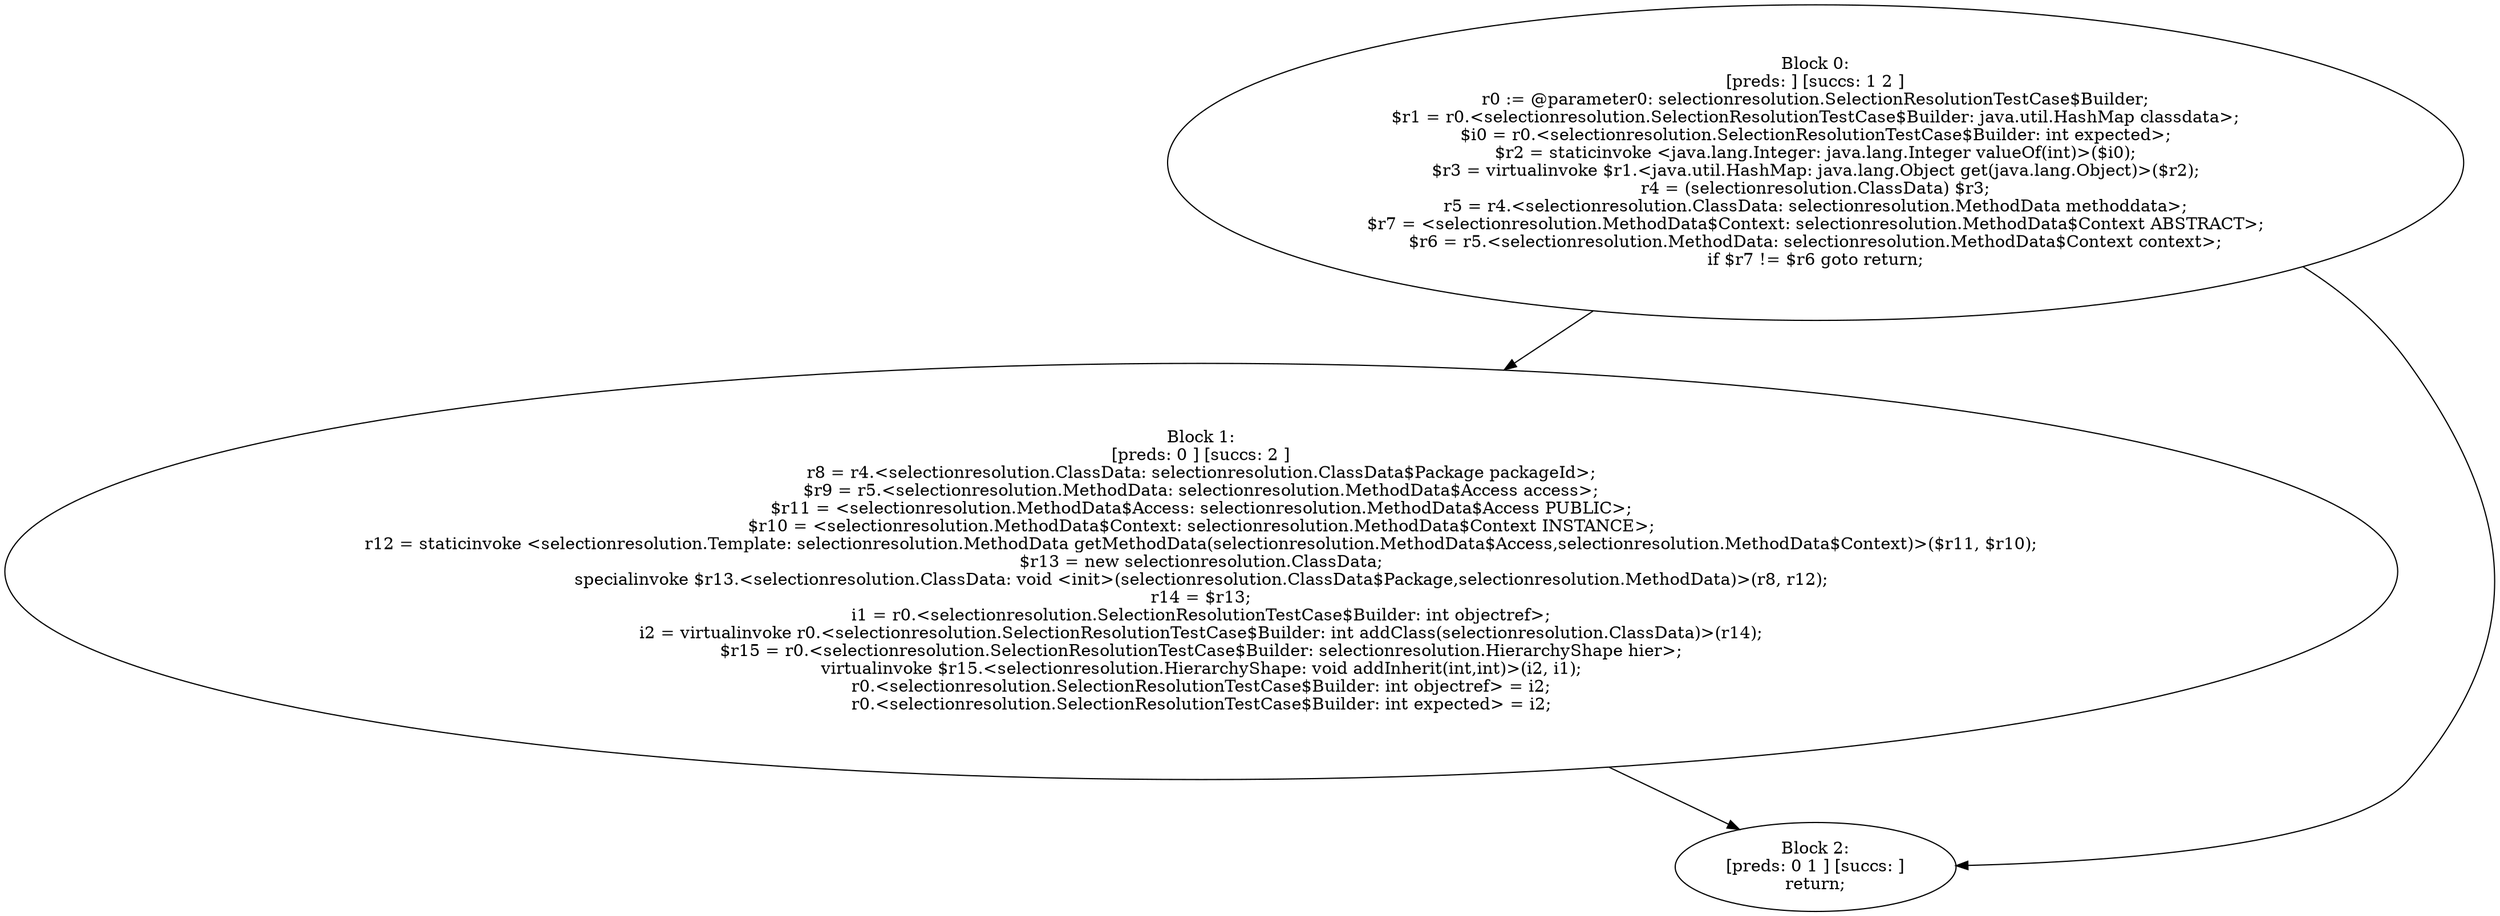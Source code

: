 digraph "unitGraph" {
    "Block 0:
[preds: ] [succs: 1 2 ]
r0 := @parameter0: selectionresolution.SelectionResolutionTestCase$Builder;
$r1 = r0.<selectionresolution.SelectionResolutionTestCase$Builder: java.util.HashMap classdata>;
$i0 = r0.<selectionresolution.SelectionResolutionTestCase$Builder: int expected>;
$r2 = staticinvoke <java.lang.Integer: java.lang.Integer valueOf(int)>($i0);
$r3 = virtualinvoke $r1.<java.util.HashMap: java.lang.Object get(java.lang.Object)>($r2);
r4 = (selectionresolution.ClassData) $r3;
r5 = r4.<selectionresolution.ClassData: selectionresolution.MethodData methoddata>;
$r7 = <selectionresolution.MethodData$Context: selectionresolution.MethodData$Context ABSTRACT>;
$r6 = r5.<selectionresolution.MethodData: selectionresolution.MethodData$Context context>;
if $r7 != $r6 goto return;
"
    "Block 1:
[preds: 0 ] [succs: 2 ]
r8 = r4.<selectionresolution.ClassData: selectionresolution.ClassData$Package packageId>;
$r9 = r5.<selectionresolution.MethodData: selectionresolution.MethodData$Access access>;
$r11 = <selectionresolution.MethodData$Access: selectionresolution.MethodData$Access PUBLIC>;
$r10 = <selectionresolution.MethodData$Context: selectionresolution.MethodData$Context INSTANCE>;
r12 = staticinvoke <selectionresolution.Template: selectionresolution.MethodData getMethodData(selectionresolution.MethodData$Access,selectionresolution.MethodData$Context)>($r11, $r10);
$r13 = new selectionresolution.ClassData;
specialinvoke $r13.<selectionresolution.ClassData: void <init>(selectionresolution.ClassData$Package,selectionresolution.MethodData)>(r8, r12);
r14 = $r13;
i1 = r0.<selectionresolution.SelectionResolutionTestCase$Builder: int objectref>;
i2 = virtualinvoke r0.<selectionresolution.SelectionResolutionTestCase$Builder: int addClass(selectionresolution.ClassData)>(r14);
$r15 = r0.<selectionresolution.SelectionResolutionTestCase$Builder: selectionresolution.HierarchyShape hier>;
virtualinvoke $r15.<selectionresolution.HierarchyShape: void addInherit(int,int)>(i2, i1);
r0.<selectionresolution.SelectionResolutionTestCase$Builder: int objectref> = i2;
r0.<selectionresolution.SelectionResolutionTestCase$Builder: int expected> = i2;
"
    "Block 2:
[preds: 0 1 ] [succs: ]
return;
"
    "Block 0:
[preds: ] [succs: 1 2 ]
r0 := @parameter0: selectionresolution.SelectionResolutionTestCase$Builder;
$r1 = r0.<selectionresolution.SelectionResolutionTestCase$Builder: java.util.HashMap classdata>;
$i0 = r0.<selectionresolution.SelectionResolutionTestCase$Builder: int expected>;
$r2 = staticinvoke <java.lang.Integer: java.lang.Integer valueOf(int)>($i0);
$r3 = virtualinvoke $r1.<java.util.HashMap: java.lang.Object get(java.lang.Object)>($r2);
r4 = (selectionresolution.ClassData) $r3;
r5 = r4.<selectionresolution.ClassData: selectionresolution.MethodData methoddata>;
$r7 = <selectionresolution.MethodData$Context: selectionresolution.MethodData$Context ABSTRACT>;
$r6 = r5.<selectionresolution.MethodData: selectionresolution.MethodData$Context context>;
if $r7 != $r6 goto return;
"->"Block 1:
[preds: 0 ] [succs: 2 ]
r8 = r4.<selectionresolution.ClassData: selectionresolution.ClassData$Package packageId>;
$r9 = r5.<selectionresolution.MethodData: selectionresolution.MethodData$Access access>;
$r11 = <selectionresolution.MethodData$Access: selectionresolution.MethodData$Access PUBLIC>;
$r10 = <selectionresolution.MethodData$Context: selectionresolution.MethodData$Context INSTANCE>;
r12 = staticinvoke <selectionresolution.Template: selectionresolution.MethodData getMethodData(selectionresolution.MethodData$Access,selectionresolution.MethodData$Context)>($r11, $r10);
$r13 = new selectionresolution.ClassData;
specialinvoke $r13.<selectionresolution.ClassData: void <init>(selectionresolution.ClassData$Package,selectionresolution.MethodData)>(r8, r12);
r14 = $r13;
i1 = r0.<selectionresolution.SelectionResolutionTestCase$Builder: int objectref>;
i2 = virtualinvoke r0.<selectionresolution.SelectionResolutionTestCase$Builder: int addClass(selectionresolution.ClassData)>(r14);
$r15 = r0.<selectionresolution.SelectionResolutionTestCase$Builder: selectionresolution.HierarchyShape hier>;
virtualinvoke $r15.<selectionresolution.HierarchyShape: void addInherit(int,int)>(i2, i1);
r0.<selectionresolution.SelectionResolutionTestCase$Builder: int objectref> = i2;
r0.<selectionresolution.SelectionResolutionTestCase$Builder: int expected> = i2;
";
    "Block 0:
[preds: ] [succs: 1 2 ]
r0 := @parameter0: selectionresolution.SelectionResolutionTestCase$Builder;
$r1 = r0.<selectionresolution.SelectionResolutionTestCase$Builder: java.util.HashMap classdata>;
$i0 = r0.<selectionresolution.SelectionResolutionTestCase$Builder: int expected>;
$r2 = staticinvoke <java.lang.Integer: java.lang.Integer valueOf(int)>($i0);
$r3 = virtualinvoke $r1.<java.util.HashMap: java.lang.Object get(java.lang.Object)>($r2);
r4 = (selectionresolution.ClassData) $r3;
r5 = r4.<selectionresolution.ClassData: selectionresolution.MethodData methoddata>;
$r7 = <selectionresolution.MethodData$Context: selectionresolution.MethodData$Context ABSTRACT>;
$r6 = r5.<selectionresolution.MethodData: selectionresolution.MethodData$Context context>;
if $r7 != $r6 goto return;
"->"Block 2:
[preds: 0 1 ] [succs: ]
return;
";
    "Block 1:
[preds: 0 ] [succs: 2 ]
r8 = r4.<selectionresolution.ClassData: selectionresolution.ClassData$Package packageId>;
$r9 = r5.<selectionresolution.MethodData: selectionresolution.MethodData$Access access>;
$r11 = <selectionresolution.MethodData$Access: selectionresolution.MethodData$Access PUBLIC>;
$r10 = <selectionresolution.MethodData$Context: selectionresolution.MethodData$Context INSTANCE>;
r12 = staticinvoke <selectionresolution.Template: selectionresolution.MethodData getMethodData(selectionresolution.MethodData$Access,selectionresolution.MethodData$Context)>($r11, $r10);
$r13 = new selectionresolution.ClassData;
specialinvoke $r13.<selectionresolution.ClassData: void <init>(selectionresolution.ClassData$Package,selectionresolution.MethodData)>(r8, r12);
r14 = $r13;
i1 = r0.<selectionresolution.SelectionResolutionTestCase$Builder: int objectref>;
i2 = virtualinvoke r0.<selectionresolution.SelectionResolutionTestCase$Builder: int addClass(selectionresolution.ClassData)>(r14);
$r15 = r0.<selectionresolution.SelectionResolutionTestCase$Builder: selectionresolution.HierarchyShape hier>;
virtualinvoke $r15.<selectionresolution.HierarchyShape: void addInherit(int,int)>(i2, i1);
r0.<selectionresolution.SelectionResolutionTestCase$Builder: int objectref> = i2;
r0.<selectionresolution.SelectionResolutionTestCase$Builder: int expected> = i2;
"->"Block 2:
[preds: 0 1 ] [succs: ]
return;
";
}
